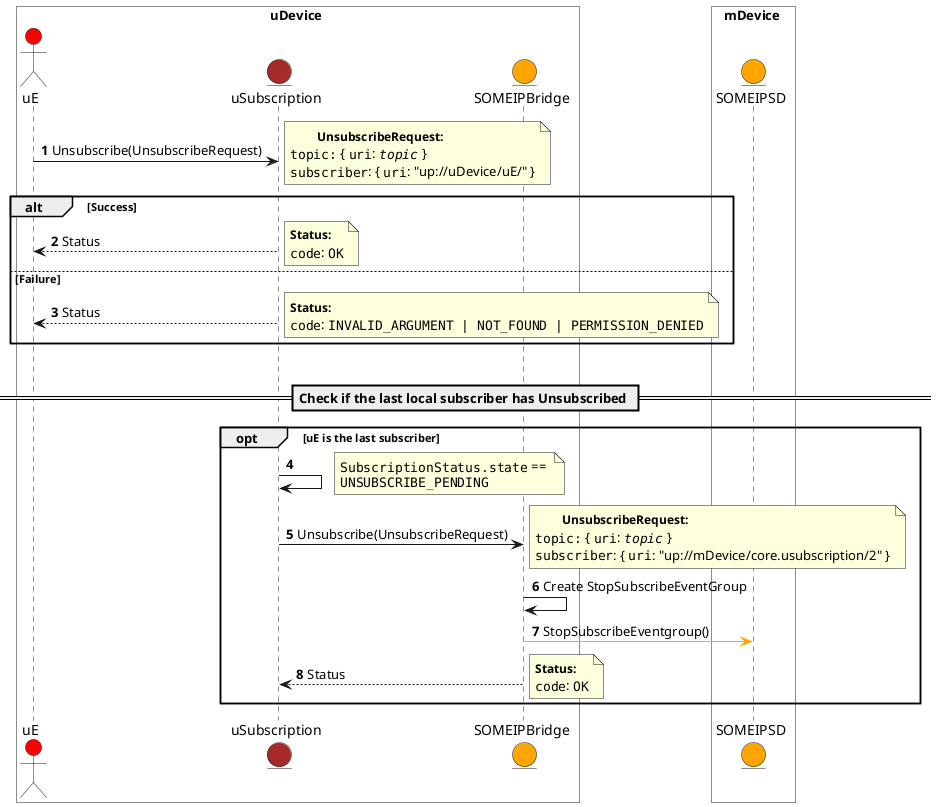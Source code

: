 /'
 Copyright (c) 2023 General Motors GTO LLC.

 Licensed to the Apache Software Foundation (ASF) under one
 or more contributor license agreements.  See the NOTICE file
 distributed with this work for additional information
 regarding copyright ownership.  The ASF licenses this file
 to you under the Apache License, Version 2.0 (the
 "License"); you may not use this file except in compliance
 with the License.  You may obtain a copy of the License at

  http://www.apache.org/licenses/LICENSE-2.0

 Unless required by applicable law or agreed to in writing,
 software distributed under the License is distributed on an
 "AS IS" BASIS, WITHOUT WARRANTIES OR CONDITIONS OF ANY
 KIND, either express or implied.  See the License for the
 specific language governing permissions and limitations
 under the License.
'/
@startuml unsubscribe_u_2_m
autonumber
box uDevice #white
	actor uE #red
	entity uSubscription as SM1 #brown
	entity SOMEIPBridge as Bridge #orange
end box
box mDevice #white
	entity SOMEIPSD as SM2 #orange
end box

uE -> SM1: Unsubscribe(UnsubscribeRequest)
note right
 	<size:12>**UnsubscribeRequest:**</size> 
	""topic:"" { ""uri"": ""//topic//"" }  
	""subscriber"": { ""uri"": "up://uDevice/uE/" }
end note

alt Success
	SM1--> uE: Status
	note right
		<size:12>**Status:**</size>
		""code"": ""OK""
	end note
else Failure
	SM1 --> uE: Status
	note right
		<size:12>**Status:**</size> 
		""code"": ""INVALID_ARGUMENT | NOT_FOUND | PERMISSION_DENIED""
	end note
end alt

|||
== Check if the last local subscriber has Unsubscribed ==
opt uE is the last subscriber
	SM1 -> SM1
 	note right
		""SubscriptionStatus.state"" == 
		""UNSUBSCRIBE_PENDING""
	end note

 	SM1 -> Bridge: Unsubscribe(UnsubscribeRequest)
	note right
 		<size:12>**UnsubscribeRequest:**</size> 
		""topic:"" { ""uri"": ""//topic//"" }  
		""subscriber"": { ""uri"": "up://mDevice/core.usubscription/2" }
	end note
 
	Bridge -> Bridge: Create StopSubscribeEventGroup
	Bridge -[#orange]> SM2: StopSubscribeEventgroup()
 
	Bridge --> SM1: Status
	note right
		<size:12>**Status:**</size>
		""code"": ""OK""
	end note
end opt
@enduml